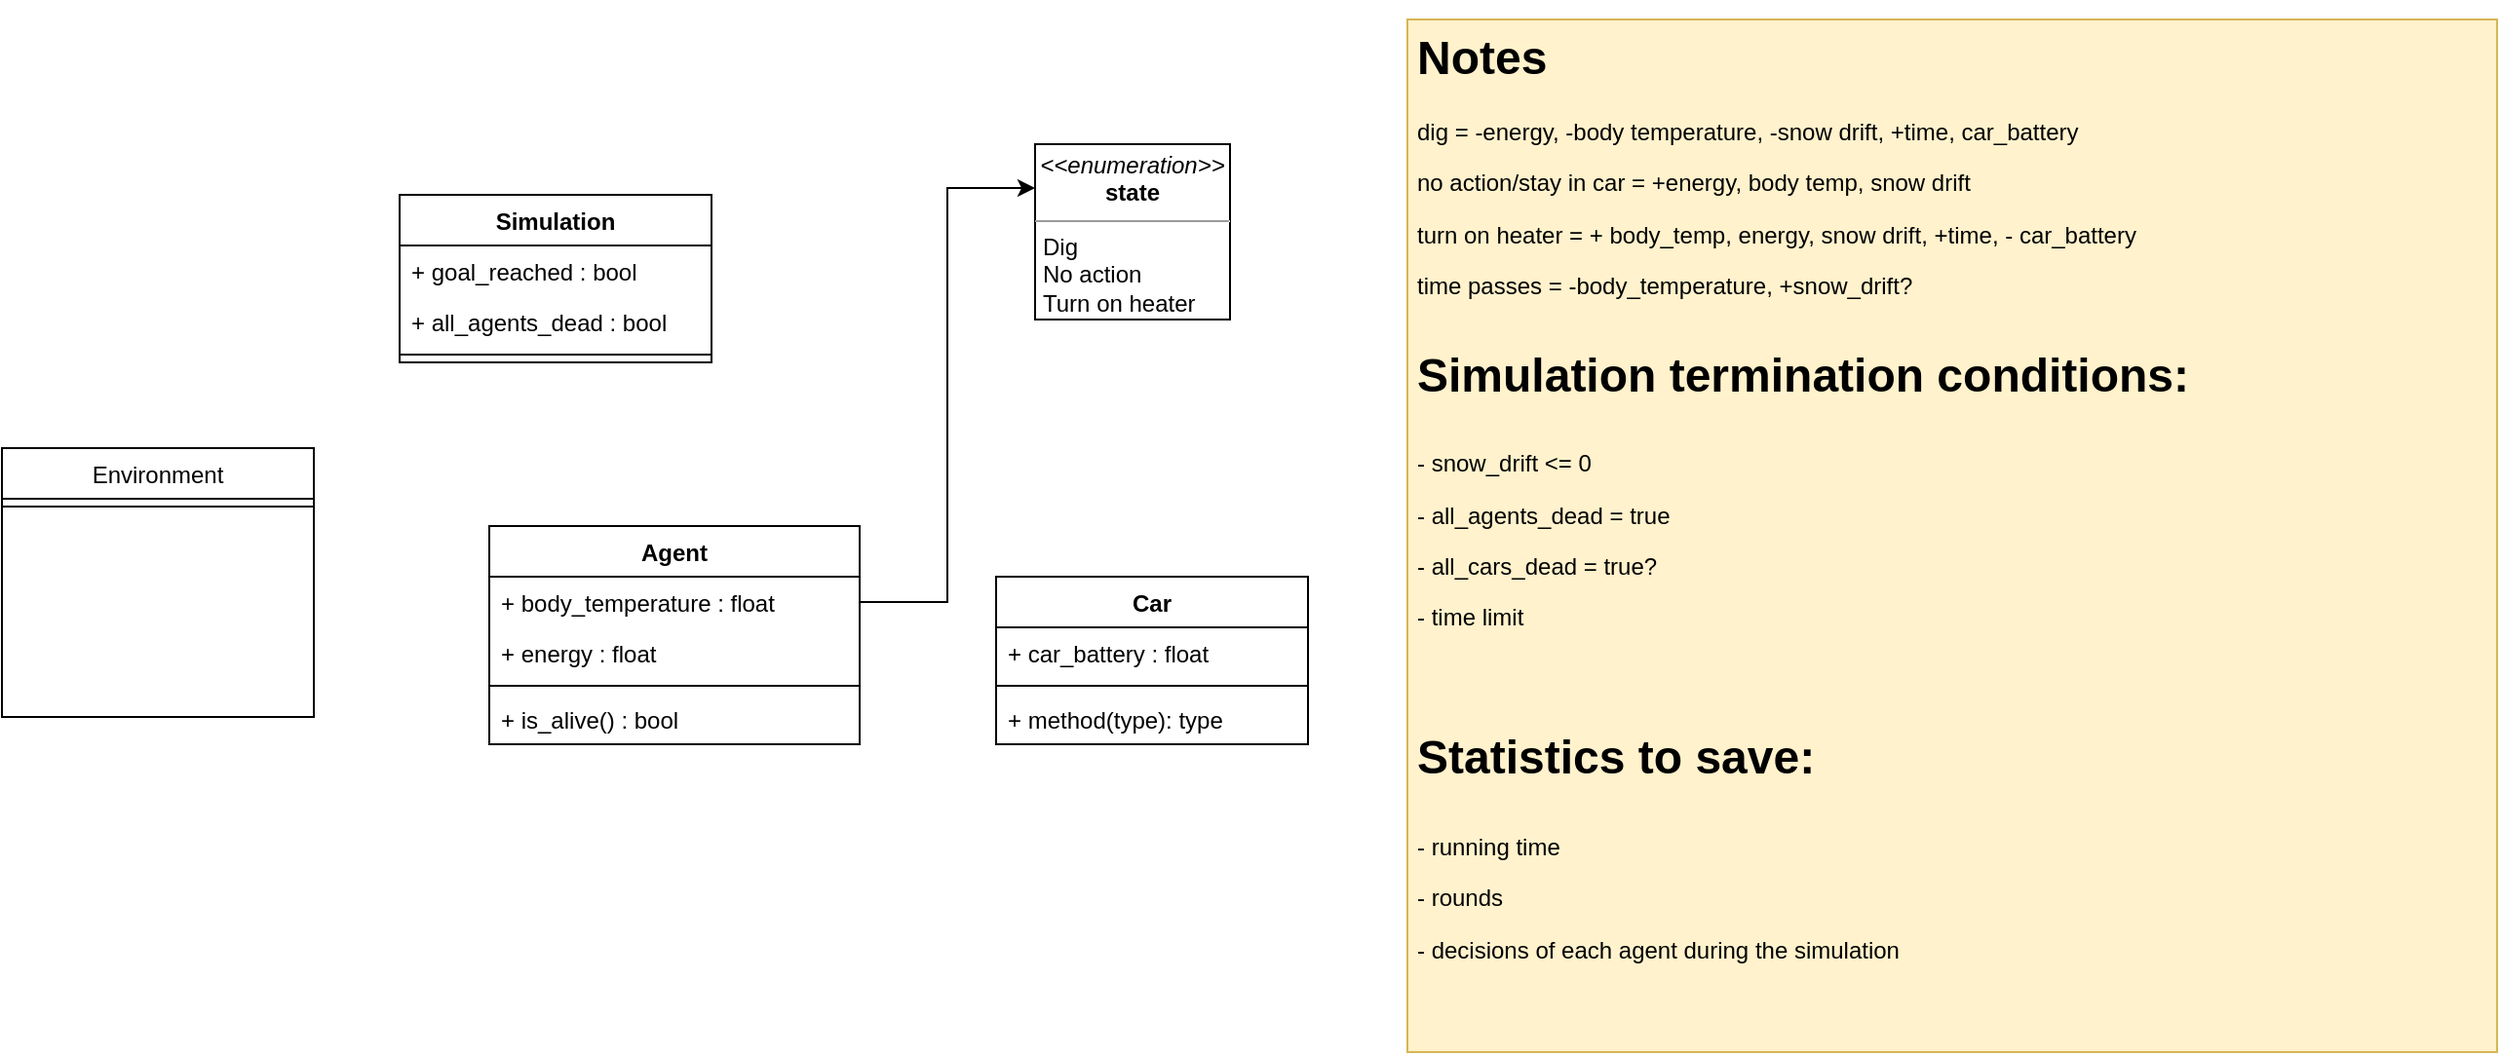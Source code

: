 <mxfile version="15.4.3" type="device"><diagram id="C5RBs43oDa-KdzZeNtuy" name="Page-1"><mxGraphModel dx="1248" dy="677" grid="1" gridSize="10" guides="1" tooltips="1" connect="1" arrows="1" fold="1" page="1" pageScale="1" pageWidth="827" pageHeight="1169" math="0" shadow="0"><root><mxCell id="WIyWlLk6GJQsqaUBKTNV-0"/><mxCell id="WIyWlLk6GJQsqaUBKTNV-1" parent="WIyWlLk6GJQsqaUBKTNV-0"/><mxCell id="zkfFHV4jXpPFQw0GAbJ--6" value="Environment" style="swimlane;fontStyle=0;align=center;verticalAlign=top;childLayout=stackLayout;horizontal=1;startSize=26;horizontalStack=0;resizeParent=1;resizeLast=0;collapsible=1;marginBottom=0;rounded=0;shadow=0;strokeWidth=1;" parent="WIyWlLk6GJQsqaUBKTNV-1" vertex="1"><mxGeometry x="50" y="260" width="160" height="138" as="geometry"><mxRectangle x="130" y="380" width="160" height="26" as="alternateBounds"/></mxGeometry></mxCell><mxCell id="zkfFHV4jXpPFQw0GAbJ--9" value="" style="line;html=1;strokeWidth=1;align=left;verticalAlign=middle;spacingTop=-1;spacingLeft=3;spacingRight=3;rotatable=0;labelPosition=right;points=[];portConstraint=eastwest;" parent="zkfFHV4jXpPFQw0GAbJ--6" vertex="1"><mxGeometry y="26" width="160" height="8" as="geometry"/></mxCell><mxCell id="hWhMeFvGA66gqXdvuqeP-0" value="&lt;p style=&quot;margin: 0px ; margin-top: 4px ; text-align: center&quot;&gt;&lt;i&gt;&amp;lt;&amp;lt;enumeration&amp;gt;&amp;gt;&lt;/i&gt;&lt;br&gt;&lt;b&gt;state&lt;/b&gt;&lt;/p&gt;&lt;hr size=&quot;1&quot;&gt;&lt;p style=&quot;margin: 0px ; margin-left: 4px&quot;&gt;Dig&lt;/p&gt;&lt;p style=&quot;margin: 0px ; margin-left: 4px&quot;&gt;No action&lt;br&gt;&lt;/p&gt;&lt;p style=&quot;margin: 0px ; margin-left: 4px&quot;&gt;Turn on heater&lt;br&gt;&lt;/p&gt;&lt;p style=&quot;margin: 0px ; margin-left: 4px&quot;&gt;&lt;br&gt;&lt;/p&gt;" style="verticalAlign=top;align=left;overflow=fill;fontSize=12;fontFamily=Helvetica;html=1;" parent="WIyWlLk6GJQsqaUBKTNV-1" vertex="1"><mxGeometry x="580" y="104" width="100" height="90" as="geometry"/></mxCell><mxCell id="hWhMeFvGA66gqXdvuqeP-2" value="Agent" style="swimlane;fontStyle=1;align=center;verticalAlign=top;childLayout=stackLayout;horizontal=1;startSize=26;horizontalStack=0;resizeParent=1;resizeParentMax=0;resizeLast=0;collapsible=1;marginBottom=0;" parent="WIyWlLk6GJQsqaUBKTNV-1" vertex="1"><mxGeometry x="300" y="300" width="190" height="112" as="geometry"/></mxCell><mxCell id="hWhMeFvGA66gqXdvuqeP-3" value="+ body_temperature : float" style="text;strokeColor=none;fillColor=none;align=left;verticalAlign=top;spacingLeft=4;spacingRight=4;overflow=hidden;rotatable=0;points=[[0,0.5],[1,0.5]];portConstraint=eastwest;" parent="hWhMeFvGA66gqXdvuqeP-2" vertex="1"><mxGeometry y="26" width="190" height="26" as="geometry"/></mxCell><mxCell id="hWhMeFvGA66gqXdvuqeP-5" value="+ energy : float" style="text;strokeColor=none;fillColor=none;align=left;verticalAlign=top;spacingLeft=4;spacingRight=4;overflow=hidden;rotatable=0;points=[[0,0.5],[1,0.5]];portConstraint=eastwest;" parent="hWhMeFvGA66gqXdvuqeP-2" vertex="1"><mxGeometry y="52" width="190" height="26" as="geometry"/></mxCell><mxCell id="hWhMeFvGA66gqXdvuqeP-4" value="" style="line;strokeWidth=1;fillColor=none;align=left;verticalAlign=middle;spacingTop=-1;spacingLeft=3;spacingRight=3;rotatable=0;labelPosition=right;points=[];portConstraint=eastwest;" parent="hWhMeFvGA66gqXdvuqeP-2" vertex="1"><mxGeometry y="78" width="190" height="8" as="geometry"/></mxCell><mxCell id="DfODSZ-Stc7R9mmbl-HX-1" value="+ is_alive() : bool" style="text;strokeColor=none;fillColor=none;align=left;verticalAlign=top;spacingLeft=4;spacingRight=4;overflow=hidden;rotatable=0;points=[[0,0.5],[1,0.5]];portConstraint=eastwest;" vertex="1" parent="hWhMeFvGA66gqXdvuqeP-2"><mxGeometry y="86" width="190" height="26" as="geometry"/></mxCell><mxCell id="hWhMeFvGA66gqXdvuqeP-8" value="Simulation" style="swimlane;fontStyle=1;align=center;verticalAlign=top;childLayout=stackLayout;horizontal=1;startSize=26;horizontalStack=0;resizeParent=1;resizeParentMax=0;resizeLast=0;collapsible=1;marginBottom=0;" parent="WIyWlLk6GJQsqaUBKTNV-1" vertex="1"><mxGeometry x="254" y="130" width="160" height="86" as="geometry"/></mxCell><mxCell id="hWhMeFvGA66gqXdvuqeP-9" value="+ goal_reached : bool" style="text;strokeColor=none;fillColor=none;align=left;verticalAlign=top;spacingLeft=4;spacingRight=4;overflow=hidden;rotatable=0;points=[[0,0.5],[1,0.5]];portConstraint=eastwest;" parent="hWhMeFvGA66gqXdvuqeP-8" vertex="1"><mxGeometry y="26" width="160" height="26" as="geometry"/></mxCell><mxCell id="hWhMeFvGA66gqXdvuqeP-11" value="+ all_agents_dead : bool" style="text;strokeColor=none;fillColor=none;align=left;verticalAlign=top;spacingLeft=4;spacingRight=4;overflow=hidden;rotatable=0;points=[[0,0.5],[1,0.5]];portConstraint=eastwest;" parent="hWhMeFvGA66gqXdvuqeP-8" vertex="1"><mxGeometry y="52" width="160" height="26" as="geometry"/></mxCell><mxCell id="hWhMeFvGA66gqXdvuqeP-10" value="" style="line;strokeWidth=1;fillColor=none;align=left;verticalAlign=middle;spacingTop=-1;spacingLeft=3;spacingRight=3;rotatable=0;labelPosition=right;points=[];portConstraint=eastwest;" parent="hWhMeFvGA66gqXdvuqeP-8" vertex="1"><mxGeometry y="78" width="160" height="8" as="geometry"/></mxCell><mxCell id="DfODSZ-Stc7R9mmbl-HX-0" value="&lt;h1&gt;Notes&lt;/h1&gt;&lt;p&gt;dig = -energy, -body temperature, -snow drift, +time, car_battery&lt;/p&gt;&lt;p&gt;no action/stay in car = +energy, body temp, snow drift&lt;/p&gt;&lt;p&gt;turn on heater = + body_temp, energy, snow drift, +time, - car_battery&lt;/p&gt;&lt;p&gt;time passes = -body_temperature, +snow_drift?&lt;/p&gt;&lt;p style=&quot;font-size: 24px&quot;&gt;&lt;b&gt;&lt;font style=&quot;font-size: 24px&quot;&gt;Simulation termination conditions:&lt;/font&gt;&lt;/b&gt;&lt;/p&gt;&lt;p&gt;&lt;font style=&quot;font-size: 12px&quot;&gt;- snow_drift &amp;lt;= 0&lt;/font&gt;&lt;/p&gt;&lt;p&gt;- all_agents_dead = true&lt;/p&gt;&lt;p&gt;- all_cars_dead = true?&lt;/p&gt;&lt;p&gt;- time limit&lt;/p&gt;&lt;p&gt;&lt;br&gt;&lt;/p&gt;&lt;p style=&quot;font-size: 24px&quot;&gt;&lt;b&gt;&lt;font style=&quot;font-size: 24px&quot;&gt;Statistics to save:&lt;/font&gt;&lt;/b&gt;&lt;/p&gt;&lt;p&gt;&lt;font style=&quot;font-size: 12px&quot;&gt;- running time&lt;/font&gt;&lt;/p&gt;&lt;p&gt;- rounds&lt;/p&gt;&lt;p&gt;- decisions of each agent during the simulation&lt;/p&gt;&lt;p&gt;&lt;br&gt;&lt;/p&gt;" style="text;html=1;spacing=5;spacingTop=-20;whiteSpace=wrap;overflow=hidden;rounded=0;fillColor=#fff2cc;strokeColor=#d6b656;" vertex="1" parent="WIyWlLk6GJQsqaUBKTNV-1"><mxGeometry x="771" y="40" width="559" height="530" as="geometry"/></mxCell><mxCell id="DfODSZ-Stc7R9mmbl-HX-6" value="Car" style="swimlane;fontStyle=1;align=center;verticalAlign=top;childLayout=stackLayout;horizontal=1;startSize=26;horizontalStack=0;resizeParent=1;resizeParentMax=0;resizeLast=0;collapsible=1;marginBottom=0;rounded=0;fontSize=12;" vertex="1" parent="WIyWlLk6GJQsqaUBKTNV-1"><mxGeometry x="560" y="326" width="160" height="86" as="geometry"/></mxCell><mxCell id="DfODSZ-Stc7R9mmbl-HX-7" value="+ car_battery : float" style="text;strokeColor=none;fillColor=none;align=left;verticalAlign=top;spacingLeft=4;spacingRight=4;overflow=hidden;rotatable=0;points=[[0,0.5],[1,0.5]];portConstraint=eastwest;rounded=0;fontSize=12;" vertex="1" parent="DfODSZ-Stc7R9mmbl-HX-6"><mxGeometry y="26" width="160" height="26" as="geometry"/></mxCell><mxCell id="DfODSZ-Stc7R9mmbl-HX-8" value="" style="line;strokeWidth=1;fillColor=none;align=left;verticalAlign=middle;spacingTop=-1;spacingLeft=3;spacingRight=3;rotatable=0;labelPosition=right;points=[];portConstraint=eastwest;rounded=0;fontSize=12;" vertex="1" parent="DfODSZ-Stc7R9mmbl-HX-6"><mxGeometry y="52" width="160" height="8" as="geometry"/></mxCell><mxCell id="DfODSZ-Stc7R9mmbl-HX-9" value="+ method(type): type" style="text;strokeColor=none;fillColor=none;align=left;verticalAlign=top;spacingLeft=4;spacingRight=4;overflow=hidden;rotatable=0;points=[[0,0.5],[1,0.5]];portConstraint=eastwest;rounded=0;fontSize=12;" vertex="1" parent="DfODSZ-Stc7R9mmbl-HX-6"><mxGeometry y="60" width="160" height="26" as="geometry"/></mxCell><mxCell id="DfODSZ-Stc7R9mmbl-HX-23" style="edgeStyle=orthogonalEdgeStyle;rounded=0;orthogonalLoop=1;jettySize=auto;html=1;entryX=0;entryY=0.25;entryDx=0;entryDy=0;fontSize=12;" edge="1" parent="WIyWlLk6GJQsqaUBKTNV-1" source="hWhMeFvGA66gqXdvuqeP-3" target="hWhMeFvGA66gqXdvuqeP-0"><mxGeometry relative="1" as="geometry"/></mxCell></root></mxGraphModel></diagram></mxfile>